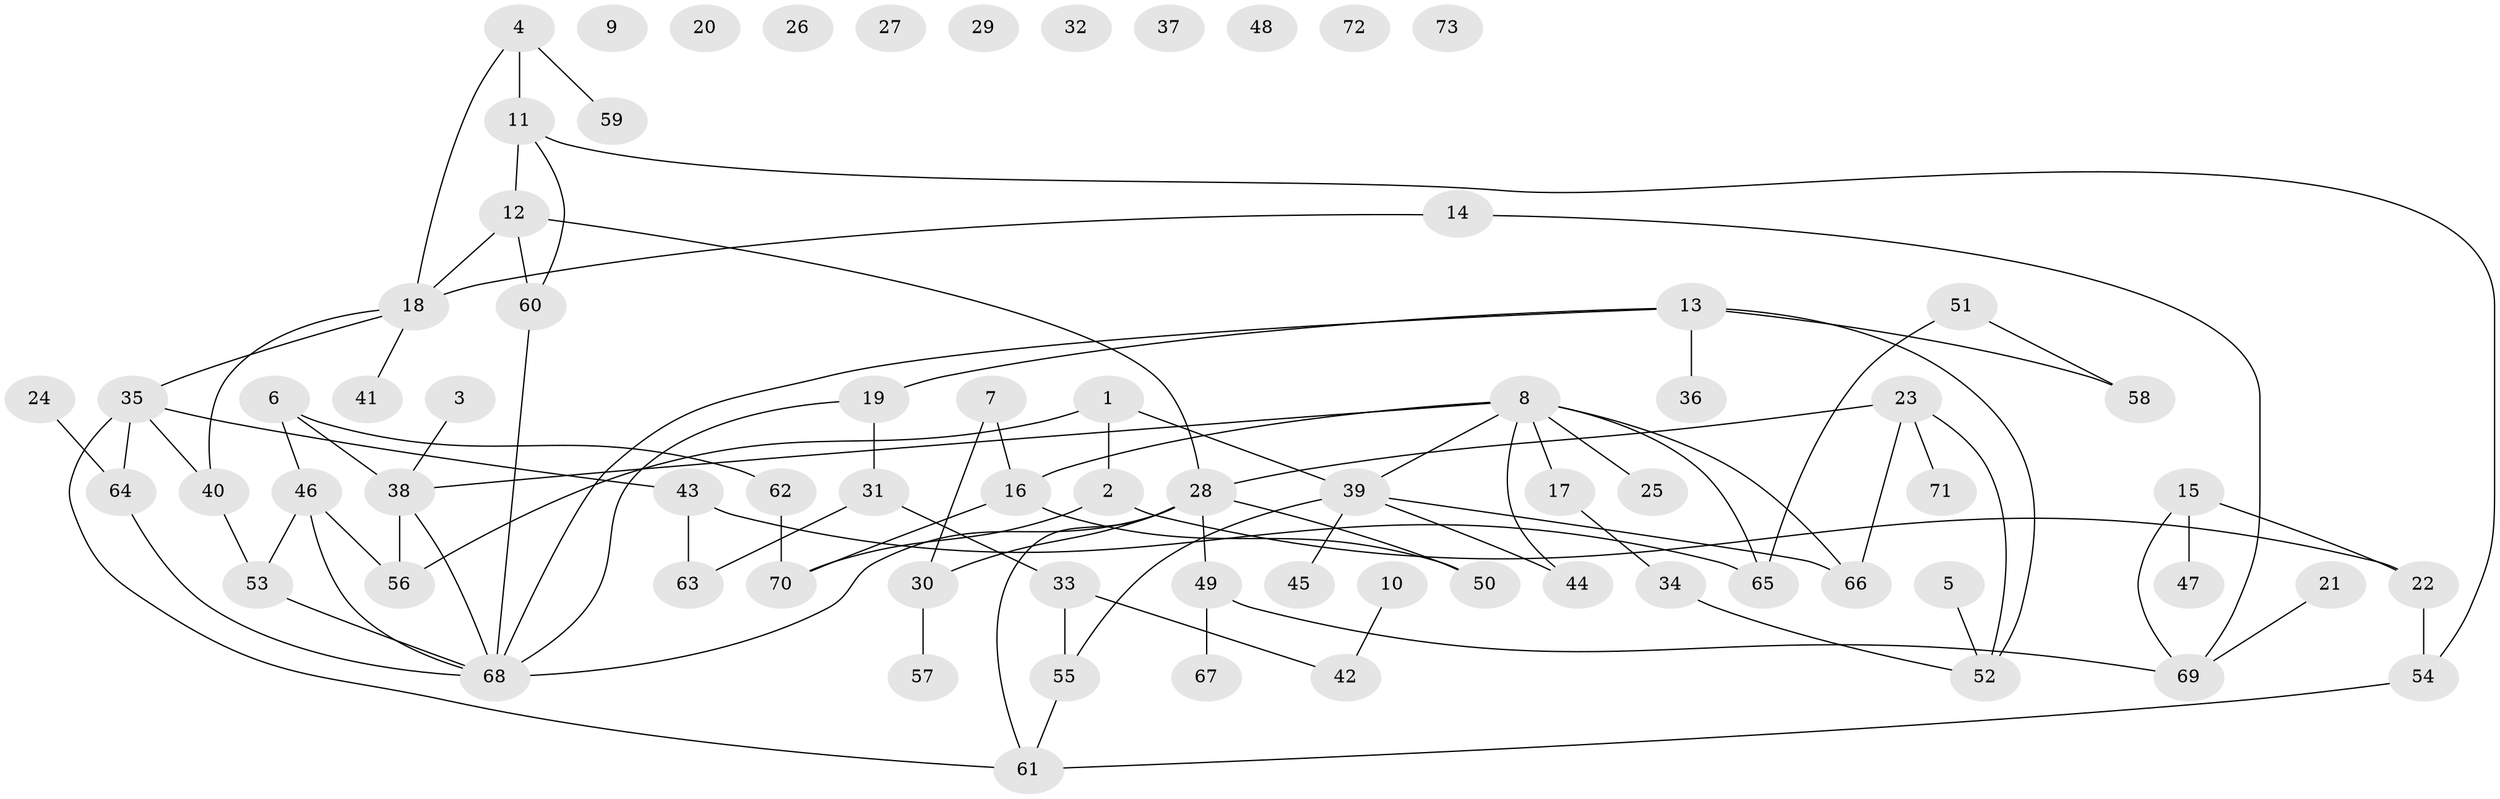 // Generated by graph-tools (version 1.1) at 2025/33/03/09/25 02:33:57]
// undirected, 73 vertices, 92 edges
graph export_dot {
graph [start="1"]
  node [color=gray90,style=filled];
  1;
  2;
  3;
  4;
  5;
  6;
  7;
  8;
  9;
  10;
  11;
  12;
  13;
  14;
  15;
  16;
  17;
  18;
  19;
  20;
  21;
  22;
  23;
  24;
  25;
  26;
  27;
  28;
  29;
  30;
  31;
  32;
  33;
  34;
  35;
  36;
  37;
  38;
  39;
  40;
  41;
  42;
  43;
  44;
  45;
  46;
  47;
  48;
  49;
  50;
  51;
  52;
  53;
  54;
  55;
  56;
  57;
  58;
  59;
  60;
  61;
  62;
  63;
  64;
  65;
  66;
  67;
  68;
  69;
  70;
  71;
  72;
  73;
  1 -- 2;
  1 -- 39;
  1 -- 56;
  2 -- 22;
  2 -- 70;
  3 -- 38;
  4 -- 11;
  4 -- 18;
  4 -- 59;
  5 -- 52;
  6 -- 38;
  6 -- 46;
  6 -- 62;
  7 -- 16;
  7 -- 30;
  8 -- 16;
  8 -- 17;
  8 -- 25;
  8 -- 38;
  8 -- 39;
  8 -- 44;
  8 -- 65;
  8 -- 66;
  10 -- 42;
  11 -- 12;
  11 -- 54;
  11 -- 60;
  12 -- 18;
  12 -- 28;
  12 -- 60;
  13 -- 19;
  13 -- 36;
  13 -- 52;
  13 -- 58;
  13 -- 68;
  14 -- 18;
  14 -- 69;
  15 -- 22;
  15 -- 47;
  15 -- 69;
  16 -- 50;
  16 -- 70;
  17 -- 34;
  18 -- 35;
  18 -- 40;
  18 -- 41;
  19 -- 31;
  19 -- 68;
  21 -- 69;
  22 -- 54;
  23 -- 28;
  23 -- 52;
  23 -- 66;
  23 -- 71;
  24 -- 64;
  28 -- 30;
  28 -- 49;
  28 -- 50;
  28 -- 61;
  28 -- 68;
  30 -- 57;
  31 -- 33;
  31 -- 63;
  33 -- 42;
  33 -- 55;
  34 -- 52;
  35 -- 40;
  35 -- 43;
  35 -- 61;
  35 -- 64;
  38 -- 56;
  38 -- 68;
  39 -- 44;
  39 -- 45;
  39 -- 55;
  39 -- 66;
  40 -- 53;
  43 -- 63;
  43 -- 65;
  46 -- 53;
  46 -- 56;
  46 -- 68;
  49 -- 67;
  49 -- 69;
  51 -- 58;
  51 -- 65;
  53 -- 68;
  54 -- 61;
  55 -- 61;
  60 -- 68;
  62 -- 70;
  64 -- 68;
}

